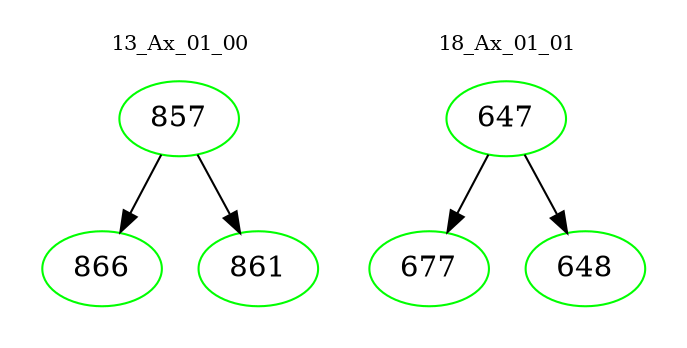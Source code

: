 digraph{
subgraph cluster_0 {
color = white
label = "13_Ax_01_00";
fontsize=10;
T0_857 [label="857", color="green"]
T0_857 -> T0_866 [color="black"]
T0_866 [label="866", color="green"]
T0_857 -> T0_861 [color="black"]
T0_861 [label="861", color="green"]
}
subgraph cluster_1 {
color = white
label = "18_Ax_01_01";
fontsize=10;
T1_647 [label="647", color="green"]
T1_647 -> T1_677 [color="black"]
T1_677 [label="677", color="green"]
T1_647 -> T1_648 [color="black"]
T1_648 [label="648", color="green"]
}
}
